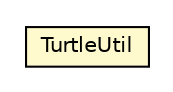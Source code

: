 #!/usr/local/bin/dot
#
# Class diagram 
# Generated by UMLGraph version R5_6-24-gf6e263 (http://www.umlgraph.org/)
#

digraph G {
	edge [fontname="Helvetica",fontsize=10,labelfontname="Helvetica",labelfontsize=10];
	node [fontname="Helvetica",fontsize=10,shape=plaintext];
	nodesep=0.25;
	ranksep=0.5;
	// org.universAAL.middleware.serialization.turtle.TurtleUtil
	c7887919 [label=<<table title="org.universAAL.middleware.serialization.turtle.TurtleUtil" border="0" cellborder="1" cellspacing="0" cellpadding="2" port="p" bgcolor="lemonChiffon" href="./TurtleUtil.html">
		<tr><td><table border="0" cellspacing="0" cellpadding="1">
<tr><td align="center" balign="center"> TurtleUtil </td></tr>
		</table></td></tr>
		</table>>, URL="./TurtleUtil.html", fontname="Helvetica", fontcolor="black", fontsize=10.0];
}

